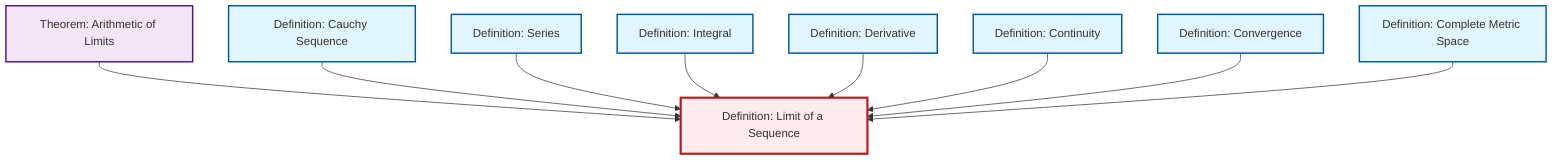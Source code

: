 graph TD
    classDef definition fill:#e1f5fe,stroke:#01579b,stroke-width:2px
    classDef theorem fill:#f3e5f5,stroke:#4a148c,stroke-width:2px
    classDef axiom fill:#fff3e0,stroke:#e65100,stroke-width:2px
    classDef example fill:#e8f5e9,stroke:#1b5e20,stroke-width:2px
    classDef current fill:#ffebee,stroke:#b71c1c,stroke-width:3px
    def-limit["Definition: Limit of a Sequence"]:::definition
    def-derivative["Definition: Derivative"]:::definition
    thm-limit-arithmetic["Theorem: Arithmetic of Limits"]:::theorem
    def-cauchy-sequence["Definition: Cauchy Sequence"]:::definition
    def-convergence["Definition: Convergence"]:::definition
    def-series["Definition: Series"]:::definition
    def-continuity["Definition: Continuity"]:::definition
    def-complete-metric-space["Definition: Complete Metric Space"]:::definition
    def-integral["Definition: Integral"]:::definition
    thm-limit-arithmetic --> def-limit
    def-cauchy-sequence --> def-limit
    def-series --> def-limit
    def-integral --> def-limit
    def-derivative --> def-limit
    def-continuity --> def-limit
    def-convergence --> def-limit
    def-complete-metric-space --> def-limit
    class def-limit current
